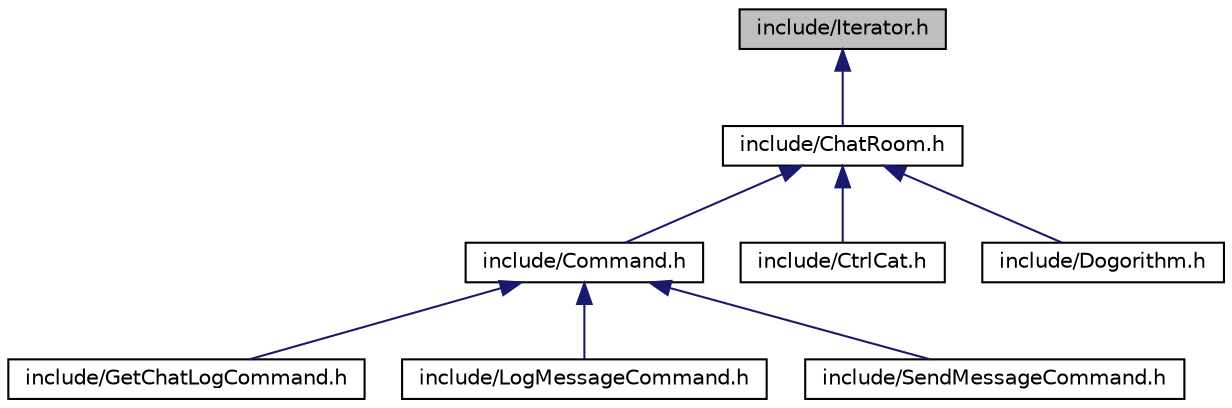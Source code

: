 digraph "include/Iterator.h"
{
 // LATEX_PDF_SIZE
  edge [fontname="Helvetica",fontsize="10",labelfontname="Helvetica",labelfontsize="10"];
  node [fontname="Helvetica",fontsize="10",shape=record];
  Node1 [label="include/Iterator.h",height=0.2,width=0.4,color="black", fillcolor="grey75", style="filled", fontcolor="black",tooltip="Declaration of the Iterator class and related functionality."];
  Node1 -> Node2 [dir="back",color="midnightblue",fontsize="10",style="solid"];
  Node2 [label="include/ChatRoom.h",height=0.2,width=0.4,color="black", fillcolor="white", style="filled",URL="$ChatRoom_8h.html",tooltip="Header file for the ChatRoom abstract base class."];
  Node2 -> Node3 [dir="back",color="midnightblue",fontsize="10",style="solid"];
  Node3 [label="include/Command.h",height=0.2,width=0.4,color="black", fillcolor="white", style="filled",URL="$Command_8h.html",tooltip="Header file for the Command abstract base class."];
  Node3 -> Node4 [dir="back",color="midnightblue",fontsize="10",style="solid"];
  Node4 [label="include/GetChatLogCommand.h",height=0.2,width=0.4,color="black", fillcolor="white", style="filled",URL="$GetChatLogCommand_8h.html",tooltip=" "];
  Node3 -> Node5 [dir="back",color="midnightblue",fontsize="10",style="solid"];
  Node5 [label="include/LogMessageCommand.h",height=0.2,width=0.4,color="black", fillcolor="white", style="filled",URL="$LogMessageCommand_8h.html",tooltip="Header file for the LogMessage class."];
  Node3 -> Node6 [dir="back",color="midnightblue",fontsize="10",style="solid"];
  Node6 [label="include/SendMessageCommand.h",height=0.2,width=0.4,color="black", fillcolor="white", style="filled",URL="$SendMessageCommand_8h.html",tooltip=" "];
  Node2 -> Node7 [dir="back",color="midnightblue",fontsize="10",style="solid"];
  Node7 [label="include/CtrlCat.h",height=0.2,width=0.4,color="black", fillcolor="white", style="filled",URL="$CtrlCat_8h.html",tooltip=" "];
  Node2 -> Node8 [dir="back",color="midnightblue",fontsize="10",style="solid"];
  Node8 [label="include/Dogorithm.h",height=0.2,width=0.4,color="black", fillcolor="white", style="filled",URL="$Dogorithm_8h.html",tooltip="Header file for the Dogorithm class."];
}
